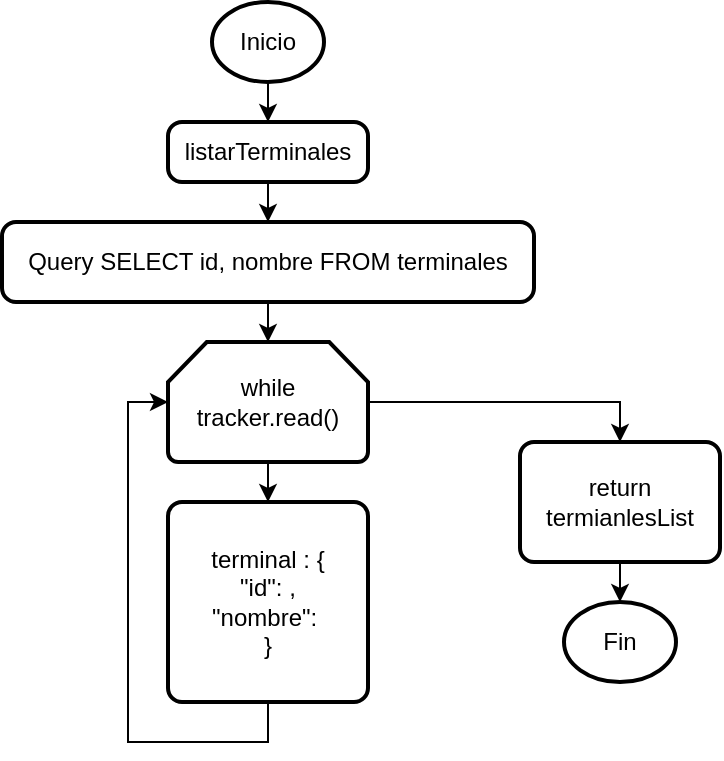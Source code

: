 <mxfile version="24.0.1" type="github">
  <diagram id="C5RBs43oDa-KdzZeNtuy" name="Page-1">
    <mxGraphModel dx="954" dy="600" grid="1" gridSize="10" guides="1" tooltips="1" connect="1" arrows="1" fold="1" page="1" pageScale="1" pageWidth="827" pageHeight="1169" math="0" shadow="0">
      <root>
        <mxCell id="WIyWlLk6GJQsqaUBKTNV-0" />
        <mxCell id="WIyWlLk6GJQsqaUBKTNV-1" parent="WIyWlLk6GJQsqaUBKTNV-0" />
        <mxCell id="mGKbZl9v-C9BCtO-PryU-7" style="edgeStyle=orthogonalEdgeStyle;rounded=0;orthogonalLoop=1;jettySize=auto;html=1;exitX=0.5;exitY=1;exitDx=0;exitDy=0;exitPerimeter=0;entryX=0.5;entryY=0;entryDx=0;entryDy=0;" edge="1" parent="WIyWlLk6GJQsqaUBKTNV-1" source="mGKbZl9v-C9BCtO-PryU-0" target="mGKbZl9v-C9BCtO-PryU-2">
          <mxGeometry relative="1" as="geometry" />
        </mxCell>
        <mxCell id="mGKbZl9v-C9BCtO-PryU-0" value="Inicio" style="strokeWidth=2;html=1;shape=mxgraph.flowchart.start_1;whiteSpace=wrap;" vertex="1" parent="WIyWlLk6GJQsqaUBKTNV-1">
          <mxGeometry x="386" y="10" width="56" height="40" as="geometry" />
        </mxCell>
        <mxCell id="mGKbZl9v-C9BCtO-PryU-1" value="Fin" style="strokeWidth=2;html=1;shape=mxgraph.flowchart.start_1;whiteSpace=wrap;" vertex="1" parent="WIyWlLk6GJQsqaUBKTNV-1">
          <mxGeometry x="562" y="310" width="56" height="40" as="geometry" />
        </mxCell>
        <mxCell id="mGKbZl9v-C9BCtO-PryU-8" style="edgeStyle=orthogonalEdgeStyle;rounded=0;orthogonalLoop=1;jettySize=auto;html=1;exitX=0.5;exitY=1;exitDx=0;exitDy=0;entryX=0.5;entryY=0;entryDx=0;entryDy=0;" edge="1" parent="WIyWlLk6GJQsqaUBKTNV-1" source="mGKbZl9v-C9BCtO-PryU-2" target="mGKbZl9v-C9BCtO-PryU-3">
          <mxGeometry relative="1" as="geometry" />
        </mxCell>
        <mxCell id="mGKbZl9v-C9BCtO-PryU-2" value="listarTerminales" style="rounded=1;whiteSpace=wrap;html=1;absoluteArcSize=1;arcSize=14;strokeWidth=2;" vertex="1" parent="WIyWlLk6GJQsqaUBKTNV-1">
          <mxGeometry x="364" y="70" width="100" height="30" as="geometry" />
        </mxCell>
        <mxCell id="mGKbZl9v-C9BCtO-PryU-3" value="Query SELECT id, nombre FROM terminales" style="rounded=1;whiteSpace=wrap;html=1;absoluteArcSize=1;arcSize=14;strokeWidth=2;" vertex="1" parent="WIyWlLk6GJQsqaUBKTNV-1">
          <mxGeometry x="281" y="120" width="266" height="40" as="geometry" />
        </mxCell>
        <mxCell id="mGKbZl9v-C9BCtO-PryU-10" style="edgeStyle=orthogonalEdgeStyle;rounded=0;orthogonalLoop=1;jettySize=auto;html=1;exitX=0.5;exitY=1;exitDx=0;exitDy=0;exitPerimeter=0;entryX=0.5;entryY=0;entryDx=0;entryDy=0;" edge="1" parent="WIyWlLk6GJQsqaUBKTNV-1" source="mGKbZl9v-C9BCtO-PryU-5" target="mGKbZl9v-C9BCtO-PryU-6">
          <mxGeometry relative="1" as="geometry" />
        </mxCell>
        <mxCell id="mGKbZl9v-C9BCtO-PryU-13" style="edgeStyle=orthogonalEdgeStyle;rounded=0;orthogonalLoop=1;jettySize=auto;html=1;exitX=1;exitY=0.5;exitDx=0;exitDy=0;exitPerimeter=0;entryX=0.5;entryY=0;entryDx=0;entryDy=0;" edge="1" parent="WIyWlLk6GJQsqaUBKTNV-1" source="mGKbZl9v-C9BCtO-PryU-5" target="mGKbZl9v-C9BCtO-PryU-12">
          <mxGeometry relative="1" as="geometry" />
        </mxCell>
        <mxCell id="mGKbZl9v-C9BCtO-PryU-5" value="while tracker.read()" style="strokeWidth=2;html=1;shape=mxgraph.flowchart.loop_limit;whiteSpace=wrap;" vertex="1" parent="WIyWlLk6GJQsqaUBKTNV-1">
          <mxGeometry x="364" y="180" width="100" height="60" as="geometry" />
        </mxCell>
        <mxCell id="mGKbZl9v-C9BCtO-PryU-6" value="terminal : {&lt;div&gt;&quot;id&quot;: ,&lt;/div&gt;&lt;div&gt;&quot;nombre&quot;:&amp;nbsp;&lt;/div&gt;&lt;div&gt;}&lt;/div&gt;" style="rounded=1;whiteSpace=wrap;html=1;absoluteArcSize=1;arcSize=14;strokeWidth=2;" vertex="1" parent="WIyWlLk6GJQsqaUBKTNV-1">
          <mxGeometry x="364" y="260" width="100" height="100" as="geometry" />
        </mxCell>
        <mxCell id="mGKbZl9v-C9BCtO-PryU-9" style="edgeStyle=orthogonalEdgeStyle;rounded=0;orthogonalLoop=1;jettySize=auto;html=1;exitX=0.5;exitY=1;exitDx=0;exitDy=0;entryX=0.5;entryY=0;entryDx=0;entryDy=0;entryPerimeter=0;" edge="1" parent="WIyWlLk6GJQsqaUBKTNV-1" source="mGKbZl9v-C9BCtO-PryU-3" target="mGKbZl9v-C9BCtO-PryU-5">
          <mxGeometry relative="1" as="geometry" />
        </mxCell>
        <mxCell id="mGKbZl9v-C9BCtO-PryU-11" style="edgeStyle=orthogonalEdgeStyle;rounded=0;orthogonalLoop=1;jettySize=auto;html=1;exitX=0.5;exitY=1;exitDx=0;exitDy=0;entryX=0;entryY=0.5;entryDx=0;entryDy=0;entryPerimeter=0;" edge="1" parent="WIyWlLk6GJQsqaUBKTNV-1" source="mGKbZl9v-C9BCtO-PryU-6" target="mGKbZl9v-C9BCtO-PryU-5">
          <mxGeometry relative="1" as="geometry" />
        </mxCell>
        <mxCell id="mGKbZl9v-C9BCtO-PryU-12" value="return termianlesList" style="rounded=1;whiteSpace=wrap;html=1;absoluteArcSize=1;arcSize=14;strokeWidth=2;" vertex="1" parent="WIyWlLk6GJQsqaUBKTNV-1">
          <mxGeometry x="540" y="230" width="100" height="60" as="geometry" />
        </mxCell>
        <mxCell id="mGKbZl9v-C9BCtO-PryU-14" style="edgeStyle=orthogonalEdgeStyle;rounded=0;orthogonalLoop=1;jettySize=auto;html=1;exitX=0.5;exitY=1;exitDx=0;exitDy=0;entryX=0.5;entryY=0;entryDx=0;entryDy=0;entryPerimeter=0;" edge="1" parent="WIyWlLk6GJQsqaUBKTNV-1" source="mGKbZl9v-C9BCtO-PryU-12" target="mGKbZl9v-C9BCtO-PryU-1">
          <mxGeometry relative="1" as="geometry" />
        </mxCell>
      </root>
    </mxGraphModel>
  </diagram>
</mxfile>
